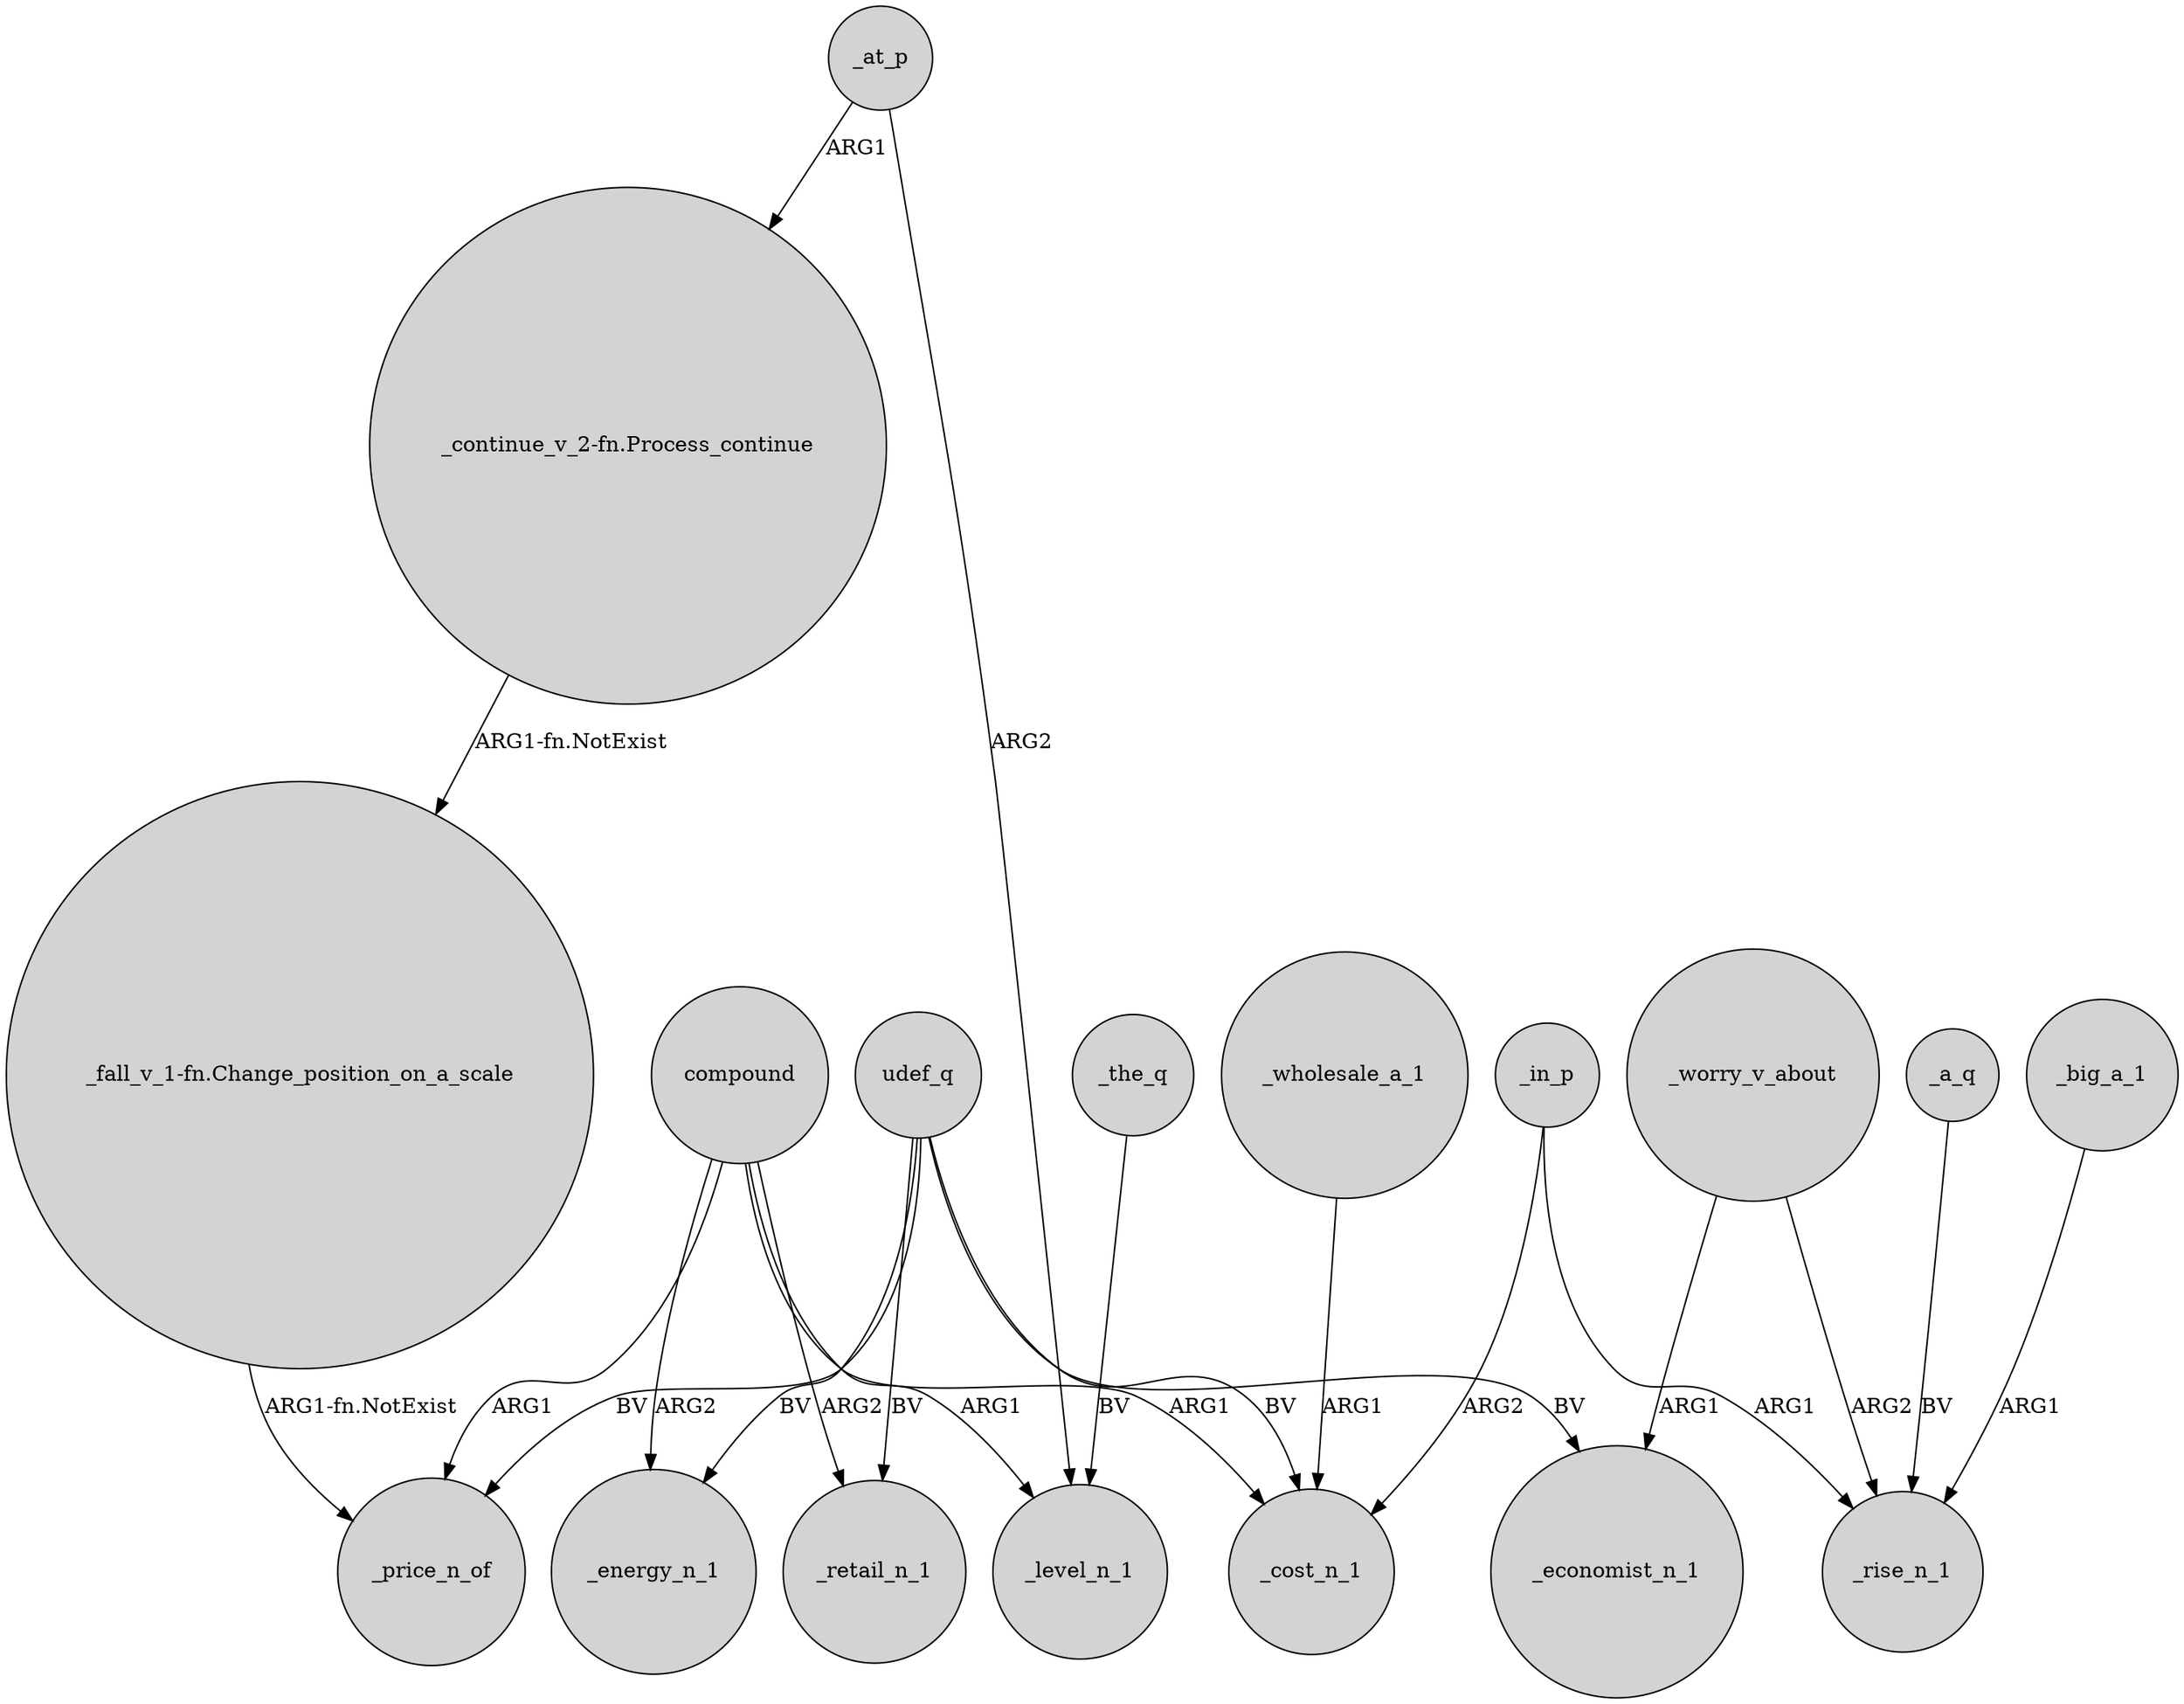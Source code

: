 digraph {
	node [shape=circle style=filled]
	_at_p -> "_continue_v_2-fn.Process_continue" [label=ARG1]
	udef_q -> _energy_n_1 [label=BV]
	udef_q -> _price_n_of [label=BV]
	"_fall_v_1-fn.Change_position_on_a_scale" -> _price_n_of [label="ARG1-fn.NotExist"]
	_a_q -> _rise_n_1 [label=BV]
	_in_p -> _cost_n_1 [label=ARG2]
	_worry_v_about -> _rise_n_1 [label=ARG2]
	compound -> _retail_n_1 [label=ARG2]
	_wholesale_a_1 -> _cost_n_1 [label=ARG1]
	"_continue_v_2-fn.Process_continue" -> "_fall_v_1-fn.Change_position_on_a_scale" [label="ARG1-fn.NotExist"]
	udef_q -> _economist_n_1 [label=BV]
	_the_q -> _level_n_1 [label=BV]
	udef_q -> _cost_n_1 [label=BV]
	compound -> _energy_n_1 [label=ARG2]
	_in_p -> _rise_n_1 [label=ARG1]
	compound -> _cost_n_1 [label=ARG1]
	_at_p -> _level_n_1 [label=ARG2]
	udef_q -> _retail_n_1 [label=BV]
	_big_a_1 -> _rise_n_1 [label=ARG1]
	compound -> _price_n_of [label=ARG1]
	compound -> _level_n_1 [label=ARG1]
	_worry_v_about -> _economist_n_1 [label=ARG1]
}
